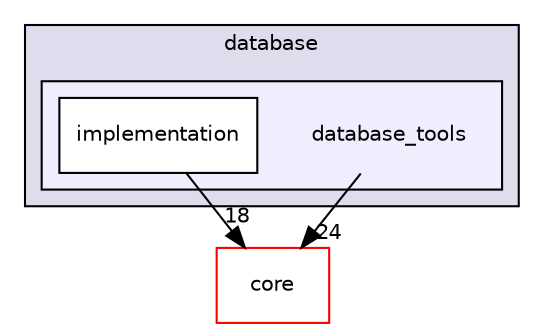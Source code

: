 digraph "src/database/database_tools" {
  compound=true
  node [ fontsize="10", fontname="Helvetica"];
  edge [ labelfontsize="10", labelfontname="Helvetica"];
  subgraph clusterdir_803ee67260c130b45d29089798491ab2 {
    graph [ bgcolor="#ddddee", pencolor="black", label="database" fontname="Helvetica", fontsize="10", URL="dir_803ee67260c130b45d29089798491ab2.html"]
  subgraph clusterdir_25cd647fda867a7ef4aaf9819f50dd27 {
    graph [ bgcolor="#eeeeff", pencolor="black", label="" URL="dir_25cd647fda867a7ef4aaf9819f50dd27.html"];
    dir_25cd647fda867a7ef4aaf9819f50dd27 [shape=plaintext label="database_tools"];
  dir_6693635f49fae5b78749715f7f98d885 [shape=box label="implementation" fillcolor="white" style="filled" URL="dir_6693635f49fae5b78749715f7f98d885.html"];
  }
  }
  dir_aebb8dcc11953d78e620bbef0b9e2183 [shape=box label="core" fillcolor="white" style="filled" color="red" URL="dir_aebb8dcc11953d78e620bbef0b9e2183.html"];
  dir_6693635f49fae5b78749715f7f98d885->dir_aebb8dcc11953d78e620bbef0b9e2183 [headlabel="18", labeldistance=1.5 headhref="dir_000017_000001.html"];
  dir_25cd647fda867a7ef4aaf9819f50dd27->dir_aebb8dcc11953d78e620bbef0b9e2183 [headlabel="24", labeldistance=1.5 headhref="dir_000016_000001.html"];
}
